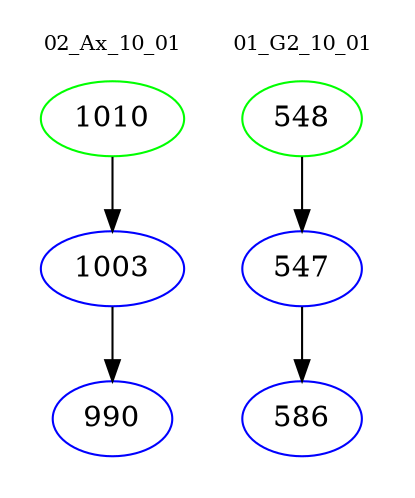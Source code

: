 digraph{
subgraph cluster_0 {
color = white
label = "02_Ax_10_01";
fontsize=10;
T0_1010 [label="1010", color="green"]
T0_1010 -> T0_1003 [color="black"]
T0_1003 [label="1003", color="blue"]
T0_1003 -> T0_990 [color="black"]
T0_990 [label="990", color="blue"]
}
subgraph cluster_1 {
color = white
label = "01_G2_10_01";
fontsize=10;
T1_548 [label="548", color="green"]
T1_548 -> T1_547 [color="black"]
T1_547 [label="547", color="blue"]
T1_547 -> T1_586 [color="black"]
T1_586 [label="586", color="blue"]
}
}
